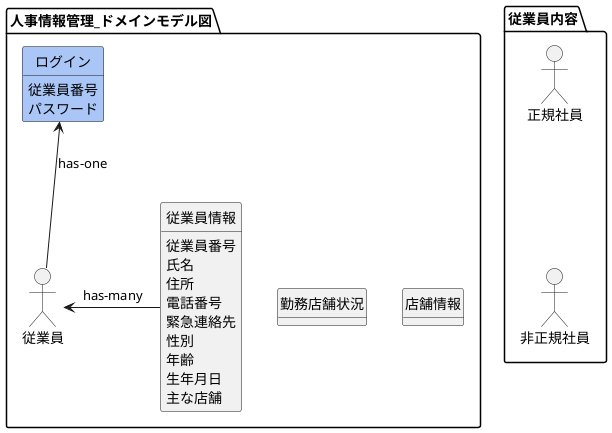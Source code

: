 @startuml domainmodel
' left to right direction

hide circle
hide method

package 従業員内容 {
  mix_actor 正規社員 
  mix_actor 非正規社員
}

正規社員 -[hidden]- 非正規社員

package 人事情報管理_ドメインモデル図{
  mix_actor 従業員
  class 従業員情報
  class 店舗情報
  class 勤務店舗状況
  class ログイン #A9C6F6

  従業員情報 -[hidden]left- 従業員

  ログイン : 従業員番号
  ログイン : パスワード

  従業員情報 : 従業員番号
  従業員情報 : 氏名
  従業員情報 : 住所
  従業員情報 : 電話番号
  従業員情報 : 緊急連絡先
  従業員情報 : 性別
  従業員情報 : 年齢
  従業員情報 : 生年月日
  従業員情報 : 主な店舗
  ' 店舗情報 : 店舗名
  ' 店舗情報 : 住所
  ' 店舗情報 : 連絡先
  ' 店舗情報 : 店長
  ' 店舗情報 : 主な従業員
  ' 勤務店舗状況 : 店舗名
  ' 勤務店舗状況 : 従業員数
  ' 勤務店舗状況 : 責任者

  従業員 -up-> ログイン : has-one 
  従業員 <- 従業員情報 : has-many
  従業員情報 -[hidden]right- 店舗情報
  従業員情報 -[hidden]right- 勤務店舗状況  
  ' 従業員情報 -[hidden]- 店舗情報
  ' 従業員情報 --> 店舗情報
  ' 店舗情報 o--> 従業員情報 : has-many
  ' 店舗情報 -[hidden]down- 勤務店舗状況

  ' 正規社員 -[hidden]up- 従業員情報 

  ' 正規社員 -> 従業員情報 : has-one
  ' 非正規社員 -> 従業員情報 : has-one
  ' 非正規社員 -> 勤務店舗状況 : has-one
  ' 店舗情報 o--> 勤務店舗状況 :has-many
}
@enduml